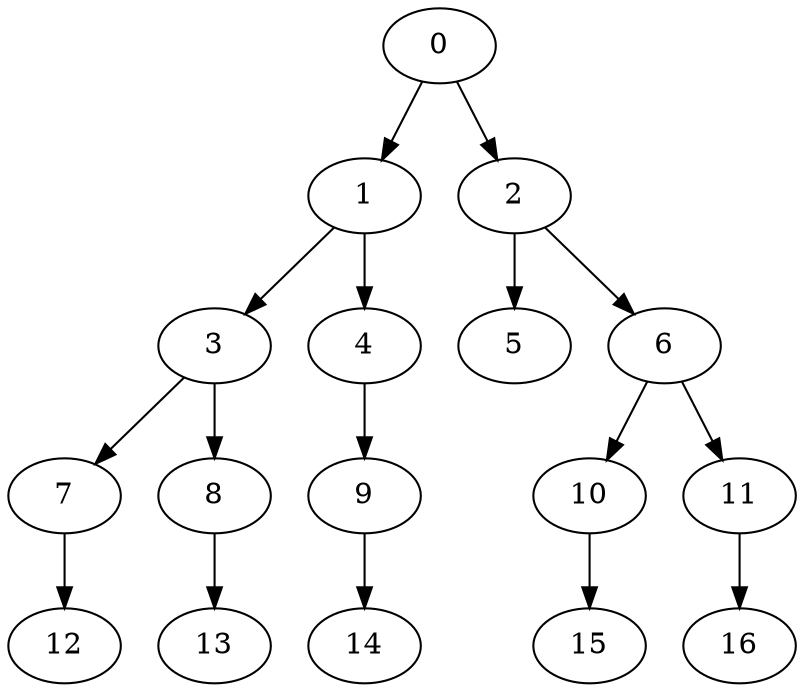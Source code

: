 digraph G {
		0 -> 1
		0 -> 2
		1 -> 3
		1 -> 4
		2 -> 5
		2 -> 6
		3 -> 7
		3 -> 8
		4 -> 9
		6 -> 10
		6 -> 11
		7 -> 12
		8 -> 13
		9 -> 14
		10 -> 15
		11 -> 16
}